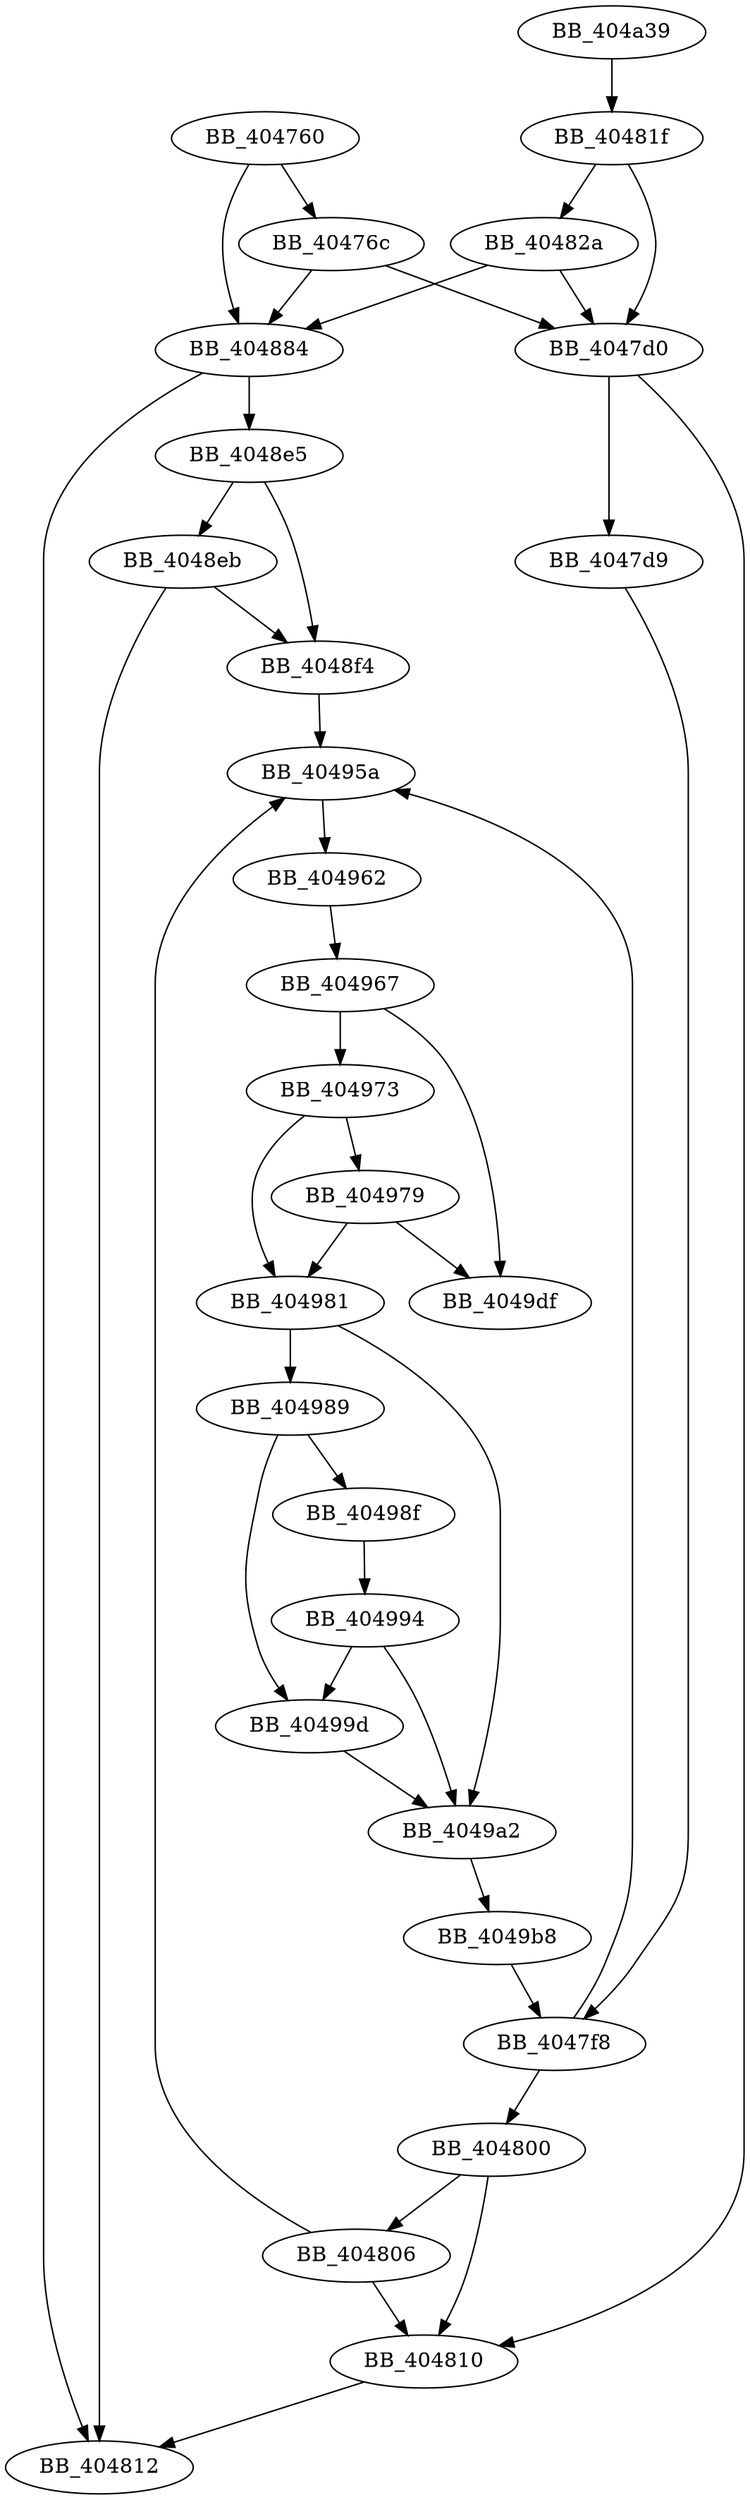 DiGraph sub_404760{
BB_404760->BB_40476c
BB_404760->BB_404884
BB_40476c->BB_4047d0
BB_40476c->BB_404884
BB_4047d0->BB_4047d9
BB_4047d0->BB_404810
BB_4047d9->BB_4047f8
BB_4047f8->BB_404800
BB_4047f8->BB_40495a
BB_404800->BB_404806
BB_404800->BB_404810
BB_404806->BB_404810
BB_404806->BB_40495a
BB_404810->BB_404812
BB_40481f->BB_4047d0
BB_40481f->BB_40482a
BB_40482a->BB_4047d0
BB_40482a->BB_404884
BB_404884->BB_404812
BB_404884->BB_4048e5
BB_4048e5->BB_4048eb
BB_4048e5->BB_4048f4
BB_4048eb->BB_404812
BB_4048eb->BB_4048f4
BB_4048f4->BB_40495a
BB_40495a->BB_404962
BB_404962->BB_404967
BB_404967->BB_404973
BB_404967->BB_4049df
BB_404973->BB_404979
BB_404973->BB_404981
BB_404979->BB_404981
BB_404979->BB_4049df
BB_404981->BB_404989
BB_404981->BB_4049a2
BB_404989->BB_40498f
BB_404989->BB_40499d
BB_40498f->BB_404994
BB_404994->BB_40499d
BB_404994->BB_4049a2
BB_40499d->BB_4049a2
BB_4049a2->BB_4049b8
BB_4049b8->BB_4047f8
BB_404a39->BB_40481f
}
